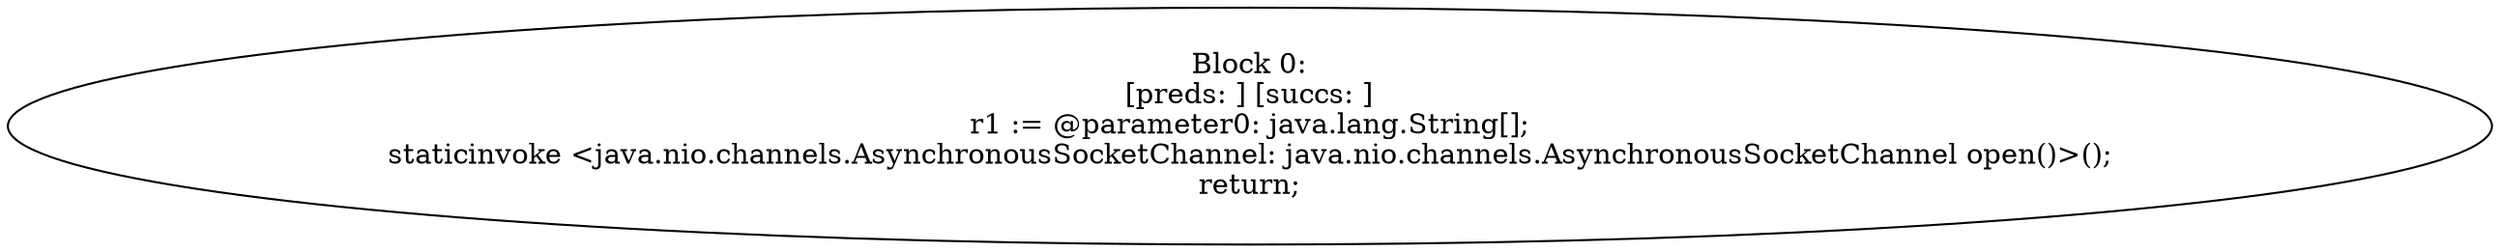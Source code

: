 digraph "unitGraph" {
    "Block 0:
[preds: ] [succs: ]
r1 := @parameter0: java.lang.String[];
staticinvoke <java.nio.channels.AsynchronousSocketChannel: java.nio.channels.AsynchronousSocketChannel open()>();
return;
"
}

